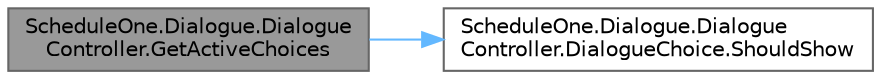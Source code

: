 digraph "ScheduleOne.Dialogue.DialogueController.GetActiveChoices"
{
 // LATEX_PDF_SIZE
  bgcolor="transparent";
  edge [fontname=Helvetica,fontsize=10,labelfontname=Helvetica,labelfontsize=10];
  node [fontname=Helvetica,fontsize=10,shape=box,height=0.2,width=0.4];
  rankdir="LR";
  Node1 [id="Node000001",label="ScheduleOne.Dialogue.Dialogue\lController.GetActiveChoices",height=0.2,width=0.4,color="gray40", fillcolor="grey60", style="filled", fontcolor="black",tooltip=" "];
  Node1 -> Node2 [id="edge1_Node000001_Node000002",color="steelblue1",style="solid",tooltip=" "];
  Node2 [id="Node000002",label="ScheduleOne.Dialogue.Dialogue\lController.DialogueChoice.ShouldShow",height=0.2,width=0.4,color="grey40", fillcolor="white", style="filled",URL="$class_schedule_one_1_1_dialogue_1_1_dialogue_controller_1_1_dialogue_choice.html#a5eb811d55dae0d2bf361786e8536d849",tooltip=" "];
}

